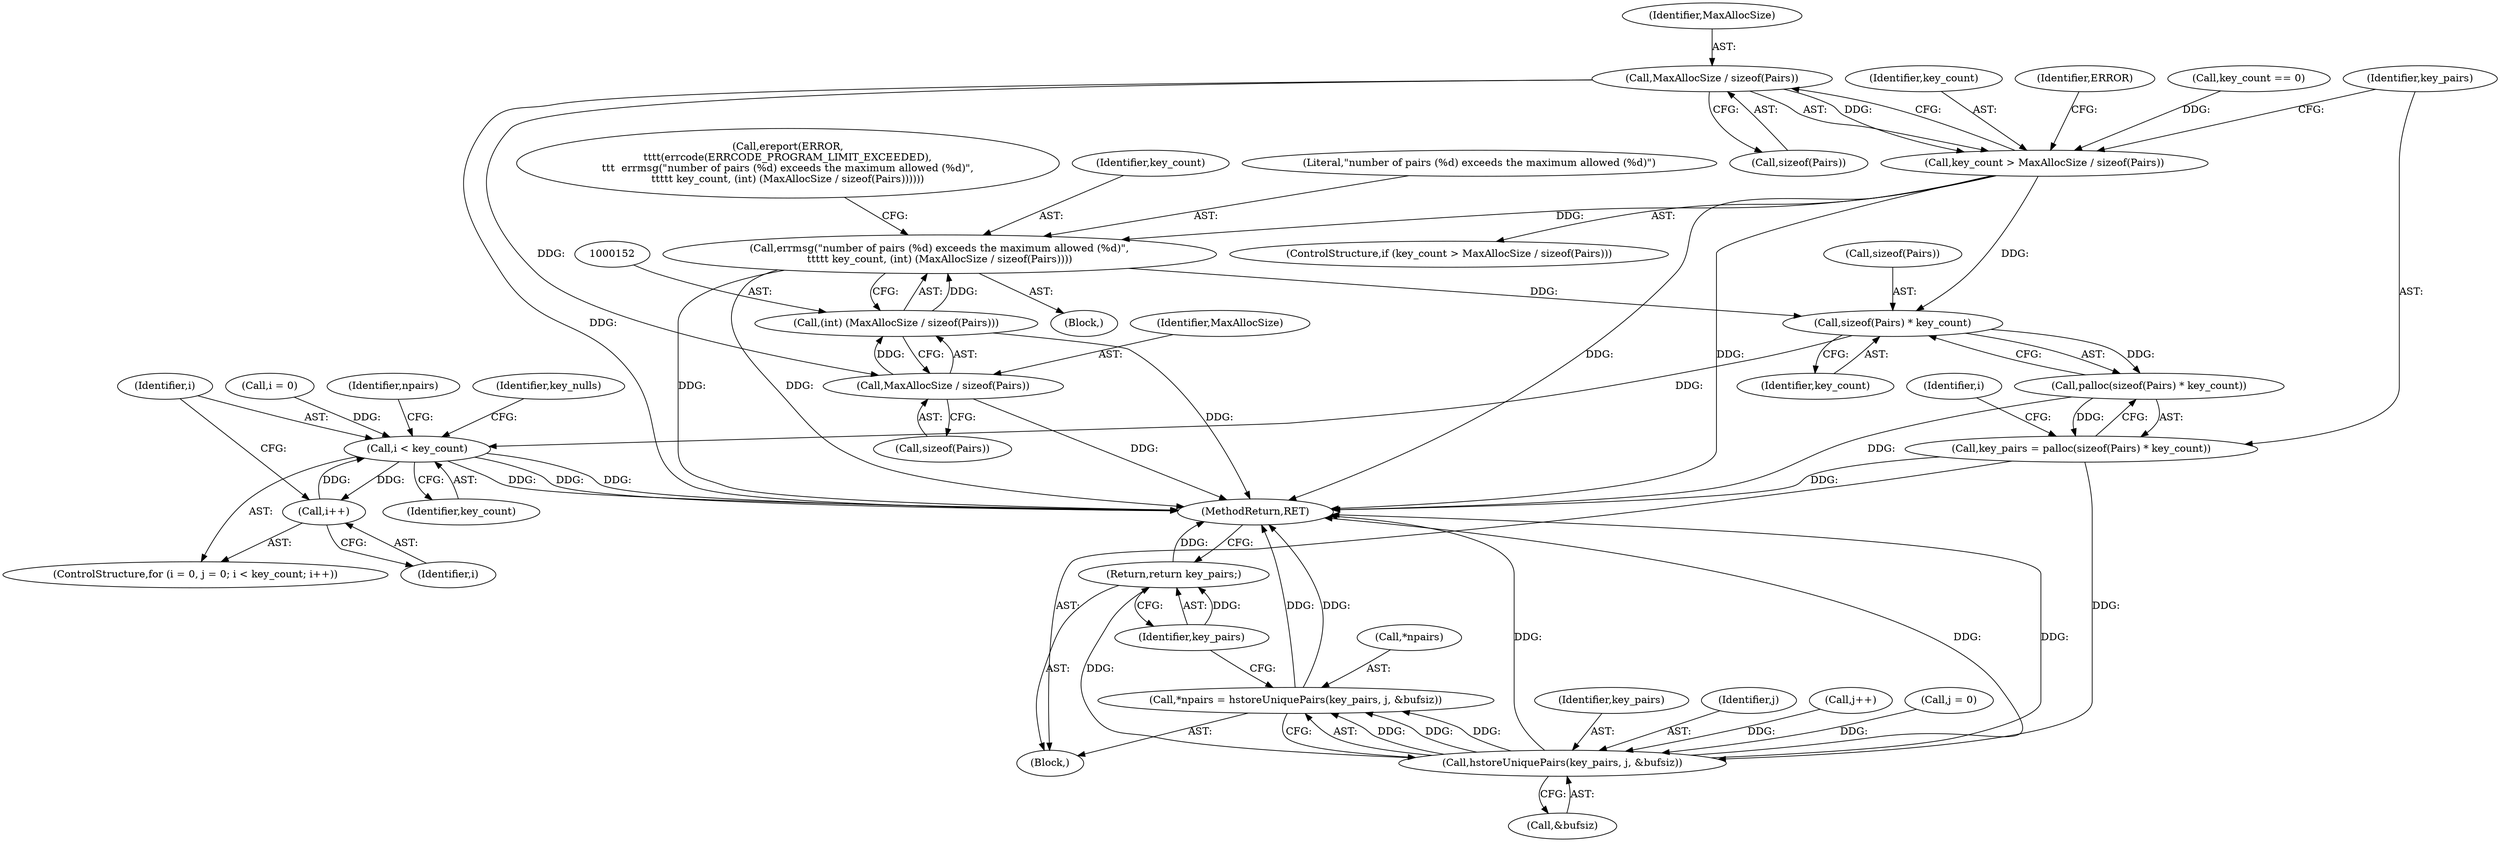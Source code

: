 digraph "0_postgres_31400a673325147e1205326008e32135a78b4d8a_3@API" {
"1000139" [label="(Call,MaxAllocSize / sizeof(Pairs))"];
"1000137" [label="(Call,key_count > MaxAllocSize / sizeof(Pairs))"];
"1000148" [label="(Call,errmsg(\"number of pairs (%d) exceeds the maximum allowed (%d)\",\n\t\t\t\t\t key_count, (int) (MaxAllocSize / sizeof(Pairs))))"];
"1000160" [label="(Call,sizeof(Pairs) * key_count)"];
"1000159" [label="(Call,palloc(sizeof(Pairs) * key_count))"];
"1000157" [label="(Call,key_pairs = palloc(sizeof(Pairs) * key_count))"];
"1000239" [label="(Call,hstoreUniquePairs(key_pairs, j, &bufsiz))"];
"1000236" [label="(Call,*npairs = hstoreUniquePairs(key_pairs, j, &bufsiz))"];
"1000244" [label="(Return,return key_pairs;)"];
"1000172" [label="(Call,i < key_count)"];
"1000175" [label="(Call,i++)"];
"1000153" [label="(Call,MaxAllocSize / sizeof(Pairs))"];
"1000151" [label="(Call,(int) (MaxAllocSize / sizeof(Pairs)))"];
"1000138" [label="(Identifier,key_count)"];
"1000244" [label="(Return,return key_pairs;)"];
"1000145" [label="(Block,)"];
"1000163" [label="(Identifier,key_count)"];
"1000151" [label="(Call,(int) (MaxAllocSize / sizeof(Pairs)))"];
"1000157" [label="(Call,key_pairs = palloc(sizeof(Pairs) * key_count))"];
"1000242" [label="(Call,&bufsiz)"];
"1000237" [label="(Call,*npairs)"];
"1000136" [label="(ControlStructure,if (key_count > MaxAllocSize / sizeof(Pairs)))"];
"1000167" [label="(Identifier,i)"];
"1000144" [label="(Identifier,ERROR)"];
"1000166" [label="(Call,i = 0)"];
"1000174" [label="(Identifier,key_count)"];
"1000240" [label="(Identifier,key_pairs)"];
"1000236" [label="(Call,*npairs = hstoreUniquePairs(key_pairs, j, &bufsiz))"];
"1000141" [label="(Call,sizeof(Pairs))"];
"1000173" [label="(Identifier,i)"];
"1000137" [label="(Call,key_count > MaxAllocSize / sizeof(Pairs))"];
"1000176" [label="(Identifier,i)"];
"1000150" [label="(Identifier,key_count)"];
"1000241" [label="(Identifier,j)"];
"1000159" [label="(Call,palloc(sizeof(Pairs) * key_count))"];
"1000246" [label="(MethodReturn,RET)"];
"1000149" [label="(Literal,\"number of pairs (%d) exceeds the maximum allowed (%d)\")"];
"1000238" [label="(Identifier,npairs)"];
"1000175" [label="(Call,i++)"];
"1000172" [label="(Call,i < key_count)"];
"1000239" [label="(Call,hstoreUniquePairs(key_pairs, j, &bufsiz))"];
"1000161" [label="(Call,sizeof(Pairs))"];
"1000158" [label="(Identifier,key_pairs)"];
"1000181" [label="(Identifier,key_nulls)"];
"1000245" [label="(Identifier,key_pairs)"];
"1000234" [label="(Call,j++)"];
"1000148" [label="(Call,errmsg(\"number of pairs (%d) exceeds the maximum allowed (%d)\",\n\t\t\t\t\t key_count, (int) (MaxAllocSize / sizeof(Pairs))))"];
"1000139" [label="(Call,MaxAllocSize / sizeof(Pairs))"];
"1000169" [label="(Call,j = 0)"];
"1000164" [label="(ControlStructure,for (i = 0, j = 0; i < key_count; i++))"];
"1000160" [label="(Call,sizeof(Pairs) * key_count)"];
"1000143" [label="(Call,ereport(ERROR,\n\t\t\t\t(errcode(ERRCODE_PROGRAM_LIMIT_EXCEEDED),\n\t\t\t  errmsg(\"number of pairs (%d) exceeds the maximum allowed (%d)\",\n\t\t\t\t\t key_count, (int) (MaxAllocSize / sizeof(Pairs))))))"];
"1000155" [label="(Call,sizeof(Pairs))"];
"1000154" [label="(Identifier,MaxAllocSize)"];
"1000126" [label="(Call,key_count == 0)"];
"1000104" [label="(Block,)"];
"1000153" [label="(Call,MaxAllocSize / sizeof(Pairs))"];
"1000140" [label="(Identifier,MaxAllocSize)"];
"1000139" -> "1000137"  [label="AST: "];
"1000139" -> "1000141"  [label="CFG: "];
"1000140" -> "1000139"  [label="AST: "];
"1000141" -> "1000139"  [label="AST: "];
"1000137" -> "1000139"  [label="CFG: "];
"1000139" -> "1000246"  [label="DDG: "];
"1000139" -> "1000137"  [label="DDG: "];
"1000139" -> "1000153"  [label="DDG: "];
"1000137" -> "1000136"  [label="AST: "];
"1000138" -> "1000137"  [label="AST: "];
"1000144" -> "1000137"  [label="CFG: "];
"1000158" -> "1000137"  [label="CFG: "];
"1000137" -> "1000246"  [label="DDG: "];
"1000137" -> "1000246"  [label="DDG: "];
"1000126" -> "1000137"  [label="DDG: "];
"1000137" -> "1000148"  [label="DDG: "];
"1000137" -> "1000160"  [label="DDG: "];
"1000148" -> "1000145"  [label="AST: "];
"1000148" -> "1000151"  [label="CFG: "];
"1000149" -> "1000148"  [label="AST: "];
"1000150" -> "1000148"  [label="AST: "];
"1000151" -> "1000148"  [label="AST: "];
"1000143" -> "1000148"  [label="CFG: "];
"1000148" -> "1000246"  [label="DDG: "];
"1000148" -> "1000246"  [label="DDG: "];
"1000151" -> "1000148"  [label="DDG: "];
"1000148" -> "1000160"  [label="DDG: "];
"1000160" -> "1000159"  [label="AST: "];
"1000160" -> "1000163"  [label="CFG: "];
"1000161" -> "1000160"  [label="AST: "];
"1000163" -> "1000160"  [label="AST: "];
"1000159" -> "1000160"  [label="CFG: "];
"1000160" -> "1000159"  [label="DDG: "];
"1000160" -> "1000172"  [label="DDG: "];
"1000159" -> "1000157"  [label="AST: "];
"1000157" -> "1000159"  [label="CFG: "];
"1000159" -> "1000246"  [label="DDG: "];
"1000159" -> "1000157"  [label="DDG: "];
"1000157" -> "1000104"  [label="AST: "];
"1000158" -> "1000157"  [label="AST: "];
"1000167" -> "1000157"  [label="CFG: "];
"1000157" -> "1000246"  [label="DDG: "];
"1000157" -> "1000239"  [label="DDG: "];
"1000239" -> "1000236"  [label="AST: "];
"1000239" -> "1000242"  [label="CFG: "];
"1000240" -> "1000239"  [label="AST: "];
"1000241" -> "1000239"  [label="AST: "];
"1000242" -> "1000239"  [label="AST: "];
"1000236" -> "1000239"  [label="CFG: "];
"1000239" -> "1000246"  [label="DDG: "];
"1000239" -> "1000246"  [label="DDG: "];
"1000239" -> "1000246"  [label="DDG: "];
"1000239" -> "1000236"  [label="DDG: "];
"1000239" -> "1000236"  [label="DDG: "];
"1000239" -> "1000236"  [label="DDG: "];
"1000234" -> "1000239"  [label="DDG: "];
"1000169" -> "1000239"  [label="DDG: "];
"1000239" -> "1000244"  [label="DDG: "];
"1000236" -> "1000104"  [label="AST: "];
"1000237" -> "1000236"  [label="AST: "];
"1000245" -> "1000236"  [label="CFG: "];
"1000236" -> "1000246"  [label="DDG: "];
"1000236" -> "1000246"  [label="DDG: "];
"1000244" -> "1000104"  [label="AST: "];
"1000244" -> "1000245"  [label="CFG: "];
"1000245" -> "1000244"  [label="AST: "];
"1000246" -> "1000244"  [label="CFG: "];
"1000244" -> "1000246"  [label="DDG: "];
"1000245" -> "1000244"  [label="DDG: "];
"1000172" -> "1000164"  [label="AST: "];
"1000172" -> "1000174"  [label="CFG: "];
"1000173" -> "1000172"  [label="AST: "];
"1000174" -> "1000172"  [label="AST: "];
"1000181" -> "1000172"  [label="CFG: "];
"1000238" -> "1000172"  [label="CFG: "];
"1000172" -> "1000246"  [label="DDG: "];
"1000172" -> "1000246"  [label="DDG: "];
"1000172" -> "1000246"  [label="DDG: "];
"1000166" -> "1000172"  [label="DDG: "];
"1000175" -> "1000172"  [label="DDG: "];
"1000172" -> "1000175"  [label="DDG: "];
"1000175" -> "1000164"  [label="AST: "];
"1000175" -> "1000176"  [label="CFG: "];
"1000176" -> "1000175"  [label="AST: "];
"1000173" -> "1000175"  [label="CFG: "];
"1000153" -> "1000151"  [label="AST: "];
"1000153" -> "1000155"  [label="CFG: "];
"1000154" -> "1000153"  [label="AST: "];
"1000155" -> "1000153"  [label="AST: "];
"1000151" -> "1000153"  [label="CFG: "];
"1000153" -> "1000246"  [label="DDG: "];
"1000153" -> "1000151"  [label="DDG: "];
"1000152" -> "1000151"  [label="AST: "];
"1000151" -> "1000246"  [label="DDG: "];
}
